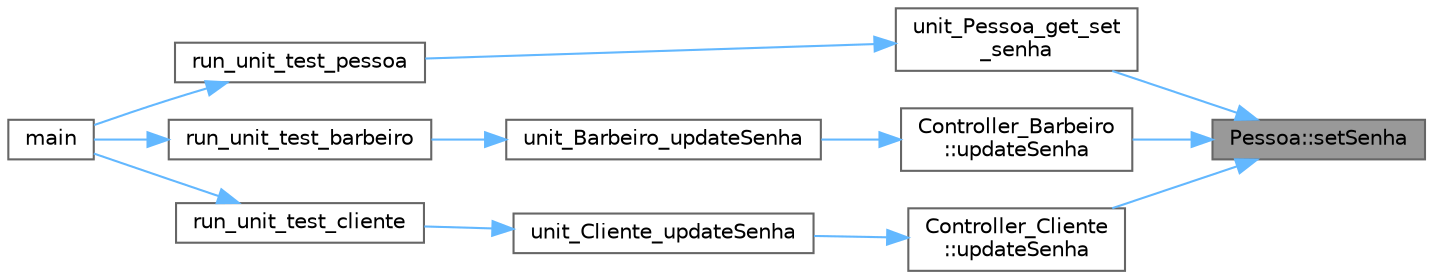digraph "Pessoa::setSenha"
{
 // LATEX_PDF_SIZE
  bgcolor="transparent";
  edge [fontname=Helvetica,fontsize=10,labelfontname=Helvetica,labelfontsize=10];
  node [fontname=Helvetica,fontsize=10,shape=box,height=0.2,width=0.4];
  rankdir="RL";
  Node1 [id="Node000001",label="Pessoa::setSenha",height=0.2,width=0.4,color="gray40", fillcolor="grey60", style="filled", fontcolor="black",tooltip=" "];
  Node1 -> Node2 [id="edge1_Node000001_Node000002",dir="back",color="steelblue1",style="solid",tooltip=" "];
  Node2 [id="Node000002",label="unit_Pessoa_get_set\l_senha",height=0.2,width=0.4,color="grey40", fillcolor="white", style="filled",URL="$unit__pessoa_8cpp.html#a352ce7def1e3f83566ccd0555541f5ed",tooltip="Testa a função de set e get da senha para a classe Pessoa."];
  Node2 -> Node3 [id="edge2_Node000002_Node000003",dir="back",color="steelblue1",style="solid",tooltip=" "];
  Node3 [id="Node000003",label="run_unit_test_pessoa",height=0.2,width=0.4,color="grey40", fillcolor="white", style="filled",URL="$unit__pessoa_8cpp.html#ae4dc202702283199027582f3fad00b0e",tooltip="Executa todos os testes unitários para a classe Pessoa."];
  Node3 -> Node4 [id="edge3_Node000003_Node000004",dir="back",color="steelblue1",style="solid",tooltip=" "];
  Node4 [id="Node000004",label="main",height=0.2,width=0.4,color="grey40", fillcolor="white", style="filled",URL="$test_2unit_2main_8cpp.html#ae66f6b31b5ad750f1fe042a706a4e3d4",tooltip=" "];
  Node1 -> Node5 [id="edge4_Node000001_Node000005",dir="back",color="steelblue1",style="solid",tooltip=" "];
  Node5 [id="Node000005",label="Controller_Barbeiro\l::updateSenha",height=0.2,width=0.4,color="grey40", fillcolor="white", style="filled",URL="$class_controller___barbeiro.html#aa556fb2b24568b6fc95acab6b2fc6cdd",tooltip="Atualiza a senha do barbeiro."];
  Node5 -> Node6 [id="edge5_Node000005_Node000006",dir="back",color="steelblue1",style="solid",tooltip=" "];
  Node6 [id="Node000006",label="unit_Barbeiro_updateSenha",height=0.2,width=0.4,color="grey40", fillcolor="white", style="filled",URL="$unit__barbeiro_8cpp.html#aae8019e14db5ab6bccb174e30adfa5b0",tooltip=" "];
  Node6 -> Node7 [id="edge6_Node000006_Node000007",dir="back",color="steelblue1",style="solid",tooltip=" "];
  Node7 [id="Node000007",label="run_unit_test_barbeiro",height=0.2,width=0.4,color="grey40", fillcolor="white", style="filled",URL="$unit__barbeiro_8cpp.html#a42eb2fdea3998103d34609226f46301e",tooltip=" "];
  Node7 -> Node4 [id="edge7_Node000007_Node000004",dir="back",color="steelblue1",style="solid",tooltip=" "];
  Node1 -> Node8 [id="edge8_Node000001_Node000008",dir="back",color="steelblue1",style="solid",tooltip=" "];
  Node8 [id="Node000008",label="Controller_Cliente\l::updateSenha",height=0.2,width=0.4,color="grey40", fillcolor="white", style="filled",URL="$class_controller___cliente.html#a01ff2c5fd57ff0b853914843f1f11e81",tooltip="Atualiza a senha do cliente."];
  Node8 -> Node9 [id="edge9_Node000008_Node000009",dir="back",color="steelblue1",style="solid",tooltip=" "];
  Node9 [id="Node000009",label="unit_Cliente_updateSenha",height=0.2,width=0.4,color="grey40", fillcolor="white", style="filled",URL="$unit__cliente_8cpp.html#ab6e04f3baedd46b01bfc9dce6156fde3",tooltip="Testa a função updateSenha da classe Controller_Cliente."];
  Node9 -> Node10 [id="edge10_Node000009_Node000010",dir="back",color="steelblue1",style="solid",tooltip=" "];
  Node10 [id="Node000010",label="run_unit_test_cliente",height=0.2,width=0.4,color="grey40", fillcolor="white", style="filled",URL="$unit__cliente_8cpp.html#a4d134b7f0141f14318ba68008080356e",tooltip="Executa todos os testes unitários para a classe Cliente."];
  Node10 -> Node4 [id="edge11_Node000010_Node000004",dir="back",color="steelblue1",style="solid",tooltip=" "];
}
